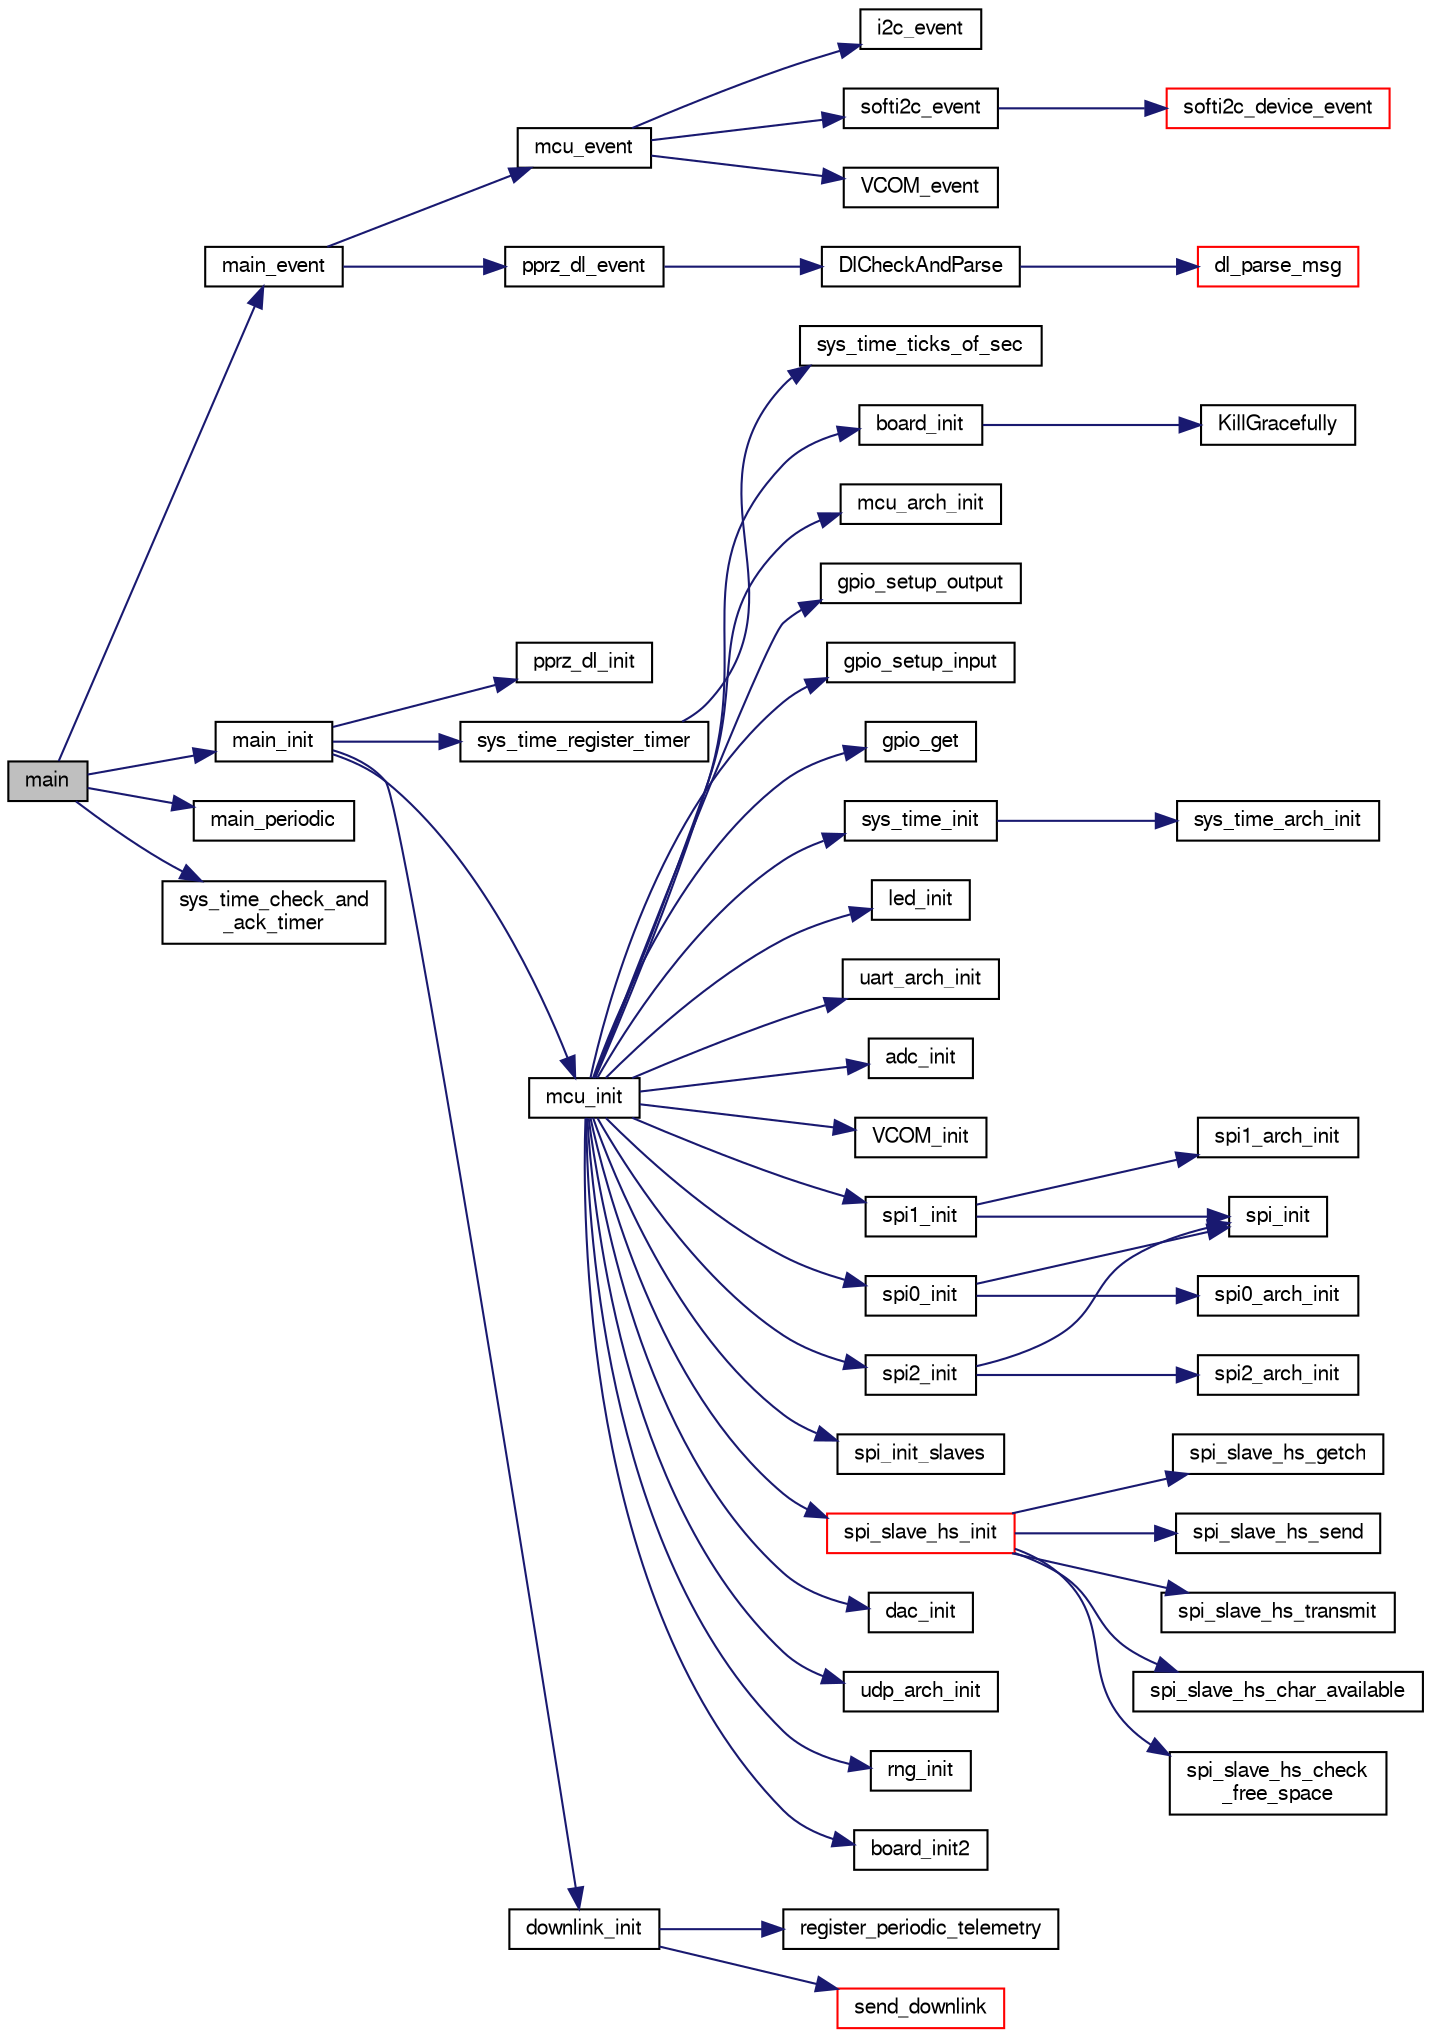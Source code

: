 digraph "main"
{
  edge [fontname="FreeSans",fontsize="10",labelfontname="FreeSans",labelfontsize="10"];
  node [fontname="FreeSans",fontsize="10",shape=record];
  rankdir="LR";
  Node1 [label="main",height=0.2,width=0.4,color="black", fillcolor="grey75", style="filled", fontcolor="black"];
  Node1 -> Node2 [color="midnightblue",fontsize="10",style="solid",fontname="FreeSans"];
  Node2 [label="main_event",height=0.2,width=0.4,color="black", fillcolor="white", style="filled",URL="$setup__actuators_8c.html#a319a645047f275499aa30b0bc08c6e10"];
  Node2 -> Node3 [color="midnightblue",fontsize="10",style="solid",fontname="FreeSans"];
  Node3 [label="mcu_event",height=0.2,width=0.4,color="black", fillcolor="white", style="filled",URL="$group__mcu__periph.html#gaf44fd3e4d3d56943e4d0e89100974b07",tooltip="MCU event functions. "];
  Node3 -> Node4 [color="midnightblue",fontsize="10",style="solid",fontname="FreeSans"];
  Node4 [label="i2c_event",height=0.2,width=0.4,color="black", fillcolor="white", style="filled",URL="$group__i2c.html#ga05763355d0e087ba41feab61dd773fe6",tooltip="i2c_event() function "];
  Node3 -> Node5 [color="midnightblue",fontsize="10",style="solid",fontname="FreeSans"];
  Node5 [label="softi2c_event",height=0.2,width=0.4,color="black", fillcolor="white", style="filled",URL="$softi2c_8c.html#a00f14c5101231479a8ceab61ae4cad7c"];
  Node5 -> Node6 [color="midnightblue",fontsize="10",style="solid",fontname="FreeSans"];
  Node6 [label="softi2c_device_event",height=0.2,width=0.4,color="red", fillcolor="white", style="filled",URL="$softi2c_8c.html#a25e9e1f40150fe875f3f75fd2b079618"];
  Node3 -> Node7 [color="midnightblue",fontsize="10",style="solid",fontname="FreeSans"];
  Node7 [label="VCOM_event",height=0.2,width=0.4,color="black", fillcolor="white", style="filled",URL="$lpc21_2usb__ser__hw_8c.html#a15c895e4456578b3ca2818c1e17c832a"];
  Node2 -> Node8 [color="midnightblue",fontsize="10",style="solid",fontname="FreeSans"];
  Node8 [label="pprz_dl_event",height=0.2,width=0.4,color="black", fillcolor="white", style="filled",URL="$pprz__dl_8c.html#adfe1564dac687b426549de7dfe029931",tooltip="Datalink Event. "];
  Node8 -> Node9 [color="midnightblue",fontsize="10",style="solid",fontname="FreeSans"];
  Node9 [label="DlCheckAndParse",height=0.2,width=0.4,color="black", fillcolor="white", style="filled",URL="$datalink_8h.html#aa9106add8d47671f6ebb3d8321813611",tooltip="Check for new message and parse. "];
  Node9 -> Node10 [color="midnightblue",fontsize="10",style="solid",fontname="FreeSans"];
  Node10 [label="dl_parse_msg",height=0.2,width=0.4,color="red", fillcolor="white", style="filled",URL="$datalink_8h.html#ad118dedfd61ae7367be31daafcc47f99",tooltip="Should be called when chars are available in dl_buffer. "];
  Node1 -> Node11 [color="midnightblue",fontsize="10",style="solid",fontname="FreeSans"];
  Node11 [label="main_init",height=0.2,width=0.4,color="black", fillcolor="white", style="filled",URL="$setup__actuators_8c.html#afaa8374e20b79aaf7cfcea5ad9467ab1"];
  Node11 -> Node12 [color="midnightblue",fontsize="10",style="solid",fontname="FreeSans"];
  Node12 [label="mcu_init",height=0.2,width=0.4,color="black", fillcolor="white", style="filled",URL="$group__mcu__periph.html#ga9af744358ff4b1e3e33d7dd170862f9b",tooltip="Microcontroller peripherals initialization. "];
  Node12 -> Node13 [color="midnightblue",fontsize="10",style="solid",fontname="FreeSans"];
  Node13 [label="board_init",height=0.2,width=0.4,color="black", fillcolor="white", style="filled",URL="$group__mcu__periph.html#ga916f2adc2080b4fe88034086d107a8dc",tooltip="Optional board init function called at the start of mcu_init(). "];
  Node13 -> Node14 [color="midnightblue",fontsize="10",style="solid",fontname="FreeSans"];
  Node14 [label="KillGracefully",height=0.2,width=0.4,color="black", fillcolor="white", style="filled",URL="$ardrone_2board_8c.html#a646b7f375c14d15f1aa843bbe058634f"];
  Node12 -> Node15 [color="midnightblue",fontsize="10",style="solid",fontname="FreeSans"];
  Node15 [label="mcu_arch_init",height=0.2,width=0.4,color="black", fillcolor="white", style="filled",URL="$chibios_2mcu__arch_8c.html#a87671303c7d4a9264b1ffbb07e87f454"];
  Node12 -> Node16 [color="midnightblue",fontsize="10",style="solid",fontname="FreeSans"];
  Node16 [label="gpio_setup_output",height=0.2,width=0.4,color="black", fillcolor="white", style="filled",URL="$chibios_2mcu__periph_2gpio__arch_8c.html#a614c4a447f1e43381d92c682ac3b953f",tooltip="Setup one or more pins of the given GPIO port as outputs. "];
  Node12 -> Node17 [color="midnightblue",fontsize="10",style="solid",fontname="FreeSans"];
  Node17 [label="gpio_setup_input",height=0.2,width=0.4,color="black", fillcolor="white", style="filled",URL="$chibios_2mcu__periph_2gpio__arch_8c.html#ae7d0172a824f41338c10872b96cc541b",tooltip="Setup one or more pins of the given GPIO port as inputs. "];
  Node12 -> Node18 [color="midnightblue",fontsize="10",style="solid",fontname="FreeSans"];
  Node18 [label="gpio_get",height=0.2,width=0.4,color="black", fillcolor="white", style="filled",URL="$chibios_2mcu__periph_2gpio__arch_8h.html#afd6403990094d8cd6010b2e641a977da",tooltip="Get level of a gpio. "];
  Node12 -> Node19 [color="midnightblue",fontsize="10",style="solid",fontname="FreeSans"];
  Node19 [label="sys_time_init",height=0.2,width=0.4,color="black", fillcolor="white", style="filled",URL="$sys__time_8c.html#a1e6b75f4db9128a3326d8a6283b0af43"];
  Node19 -> Node20 [color="midnightblue",fontsize="10",style="solid",fontname="FreeSans"];
  Node20 [label="sys_time_arch_init",height=0.2,width=0.4,color="black", fillcolor="white", style="filled",URL="$chibios_2mcu__periph_2sys__time__arch_8c.html#a9b31c2feb846b96205ae20ea6883e1c4"];
  Node12 -> Node21 [color="midnightblue",fontsize="10",style="solid",fontname="FreeSans"];
  Node21 [label="led_init",height=0.2,width=0.4,color="black", fillcolor="white", style="filled",URL="$led_8h.html#a9d9d9b1f30592189c3aa7358c626218f",tooltip="Automatic initialization of actived LED Set to OFF at startup. "];
  Node12 -> Node22 [color="midnightblue",fontsize="10",style="solid",fontname="FreeSans"];
  Node22 [label="uart_arch_init",height=0.2,width=0.4,color="black", fillcolor="white", style="filled",URL="$linux_2mcu__periph_2uart__arch_8c.html#a7e440684a8b6a4088b2f1d5b4dc47587"];
  Node12 -> Node23 [color="midnightblue",fontsize="10",style="solid",fontname="FreeSans"];
  Node23 [label="adc_init",height=0.2,width=0.4,color="black", fillcolor="white", style="filled",URL="$chibios_2mcu__periph_2adc__arch_8c.html#a2b815e6730e8723a6d1d06d9ef8f31c0",tooltip="Adc init. "];
  Node12 -> Node24 [color="midnightblue",fontsize="10",style="solid",fontname="FreeSans"];
  Node24 [label="VCOM_init",height=0.2,width=0.4,color="black", fillcolor="white", style="filled",URL="$lpc21_2usb__ser__hw_8c.html#a96a54f28bfc8bc28963cd2fac74609cd"];
  Node12 -> Node25 [color="midnightblue",fontsize="10",style="solid",fontname="FreeSans"];
  Node25 [label="spi0_init",height=0.2,width=0.4,color="black", fillcolor="white", style="filled",URL="$group__spi.html#ga2437939c4fca0a4a5a4f79460ed3f731"];
  Node25 -> Node26 [color="midnightblue",fontsize="10",style="solid",fontname="FreeSans"];
  Node26 [label="spi_init",height=0.2,width=0.4,color="black", fillcolor="white", style="filled",URL="$group__spi.html#ga6c0861f0c2184cab82f883ca29312011",tooltip="Initialize a spi peripheral. "];
  Node25 -> Node27 [color="midnightblue",fontsize="10",style="solid",fontname="FreeSans"];
  Node27 [label="spi0_arch_init",height=0.2,width=0.4,color="black", fillcolor="white", style="filled",URL="$group__spi.html#gab8cb9f918fae47c201bf233a0b3b282f",tooltip="Architecture dependent SPI0 initialization. "];
  Node12 -> Node28 [color="midnightblue",fontsize="10",style="solid",fontname="FreeSans"];
  Node28 [label="spi1_init",height=0.2,width=0.4,color="black", fillcolor="white", style="filled",URL="$group__spi.html#ga7da3469436debceb731ecb76c920efda"];
  Node28 -> Node26 [color="midnightblue",fontsize="10",style="solid",fontname="FreeSans"];
  Node28 -> Node29 [color="midnightblue",fontsize="10",style="solid",fontname="FreeSans"];
  Node29 [label="spi1_arch_init",height=0.2,width=0.4,color="black", fillcolor="white", style="filled",URL="$group__spi.html#gaaba00866ddaf960c0c761e61f81e5216",tooltip="Architecture dependent SPI1 initialization. "];
  Node12 -> Node30 [color="midnightblue",fontsize="10",style="solid",fontname="FreeSans"];
  Node30 [label="spi2_init",height=0.2,width=0.4,color="black", fillcolor="white", style="filled",URL="$group__spi.html#ga1c8c4e89459606c70f6749714abd4a86"];
  Node30 -> Node26 [color="midnightblue",fontsize="10",style="solid",fontname="FreeSans"];
  Node30 -> Node31 [color="midnightblue",fontsize="10",style="solid",fontname="FreeSans"];
  Node31 [label="spi2_arch_init",height=0.2,width=0.4,color="black", fillcolor="white", style="filled",URL="$group__spi.html#gae6c7e2bb3fb354f3b98282386b41bf70",tooltip="Architecture dependent SPI2 initialization. "];
  Node12 -> Node32 [color="midnightblue",fontsize="10",style="solid",fontname="FreeSans"];
  Node32 [label="spi_init_slaves",height=0.2,width=0.4,color="black", fillcolor="white", style="filled",URL="$group__spi.html#gafc9125c5764a6749703ae4f1303a16f3",tooltip="spi_init_slaves() function "];
  Node12 -> Node33 [color="midnightblue",fontsize="10",style="solid",fontname="FreeSans"];
  Node33 [label="spi_slave_hs_init",height=0.2,width=0.4,color="red", fillcolor="white", style="filled",URL="$spi__slave__hs__arch_8c.html#ad7c7233ab7697ee83d0228fe95b0c048"];
  Node33 -> Node34 [color="midnightblue",fontsize="10",style="solid",fontname="FreeSans"];
  Node34 [label="spi_slave_hs_char_available",height=0.2,width=0.4,color="black", fillcolor="white", style="filled",URL="$spi__slave__hs__arch_8c.html#a3eb5625306bbd0528404bdbec1fe2cd2"];
  Node33 -> Node35 [color="midnightblue",fontsize="10",style="solid",fontname="FreeSans"];
  Node35 [label="spi_slave_hs_check\l_free_space",height=0.2,width=0.4,color="black", fillcolor="white", style="filled",URL="$spi__slave__hs__arch_8c.html#a1fbf621e4a85b6c6293bcf41fe40aabc"];
  Node33 -> Node36 [color="midnightblue",fontsize="10",style="solid",fontname="FreeSans"];
  Node36 [label="spi_slave_hs_getch",height=0.2,width=0.4,color="black", fillcolor="white", style="filled",URL="$spi__slave__hs__arch_8c.html#a26f8e1cbe59fb380e629b47643ed5a1e"];
  Node33 -> Node37 [color="midnightblue",fontsize="10",style="solid",fontname="FreeSans"];
  Node37 [label="spi_slave_hs_send",height=0.2,width=0.4,color="black", fillcolor="white", style="filled",URL="$spi__slave__hs__arch_8c.html#a764936204b755d8bb7208f60debf35e4"];
  Node33 -> Node38 [color="midnightblue",fontsize="10",style="solid",fontname="FreeSans"];
  Node38 [label="spi_slave_hs_transmit",height=0.2,width=0.4,color="black", fillcolor="white", style="filled",URL="$spi__slave__hs__arch_8c.html#a033ab4abb6640b043dabebdb27e37692"];
  Node12 -> Node39 [color="midnightblue",fontsize="10",style="solid",fontname="FreeSans"];
  Node39 [label="dac_init",height=0.2,width=0.4,color="black", fillcolor="white", style="filled",URL="$dac__arch_8c.html#a6e622fafee8436bf9cf9f6b120352e3c"];
  Node12 -> Node40 [color="midnightblue",fontsize="10",style="solid",fontname="FreeSans"];
  Node40 [label="udp_arch_init",height=0.2,width=0.4,color="black", fillcolor="white", style="filled",URL="$linux_2mcu__periph_2udp__arch_8c.html#a665732768aad2a0f4b0a396d96485cc2"];
  Node12 -> Node41 [color="midnightblue",fontsize="10",style="solid",fontname="FreeSans"];
  Node41 [label="rng_init",height=0.2,width=0.4,color="black", fillcolor="white", style="filled",URL="$chibios_2mcu__periph_2rng__arch_8c.html#ad5a3df3d0092f55f6ea54ccaa7daf3dc"];
  Node12 -> Node42 [color="midnightblue",fontsize="10",style="solid",fontname="FreeSans"];
  Node42 [label="board_init2",height=0.2,width=0.4,color="black", fillcolor="white", style="filled",URL="$group__mcu__periph.html#gaf8669c6ba2d12460cf1172edd1a5e4a3",tooltip="Optional board init function called at the end of mcu_init(). "];
  Node11 -> Node43 [color="midnightblue",fontsize="10",style="solid",fontname="FreeSans"];
  Node43 [label="downlink_init",height=0.2,width=0.4,color="black", fillcolor="white", style="filled",URL="$downlink_8c.html#afd49e1738cc6ad57218b944dcb94f73b"];
  Node43 -> Node44 [color="midnightblue",fontsize="10",style="solid",fontname="FreeSans"];
  Node44 [label="register_periodic_telemetry",height=0.2,width=0.4,color="black", fillcolor="white", style="filled",URL="$telemetry_8c.html#a8b8cf43739f06c54d16370c141b541a0",tooltip="Register a telemetry callback function. "];
  Node43 -> Node45 [color="midnightblue",fontsize="10",style="solid",fontname="FreeSans"];
  Node45 [label="send_downlink",height=0.2,width=0.4,color="red", fillcolor="white", style="filled",URL="$downlink_8c.html#af23b2b19aabf230dd8e4bb719c3d4f34"];
  Node11 -> Node46 [color="midnightblue",fontsize="10",style="solid",fontname="FreeSans"];
  Node46 [label="pprz_dl_init",height=0.2,width=0.4,color="black", fillcolor="white", style="filled",URL="$pprz__dl_8c.html#a6d36e01500ee43587013813aacb843c2",tooltip="Init function. "];
  Node11 -> Node47 [color="midnightblue",fontsize="10",style="solid",fontname="FreeSans"];
  Node47 [label="sys_time_register_timer",height=0.2,width=0.4,color="black", fillcolor="white", style="filled",URL="$sys__time_8c.html#a3ababed8b6819006aaf919a663efe8cd",tooltip="Register a new system timer. "];
  Node47 -> Node48 [color="midnightblue",fontsize="10",style="solid",fontname="FreeSans"];
  Node48 [label="sys_time_ticks_of_sec",height=0.2,width=0.4,color="black", fillcolor="white", style="filled",URL="$sys__time_8h.html#a2894f16d75a4d3c6ad1449d7bba85406"];
  Node1 -> Node49 [color="midnightblue",fontsize="10",style="solid",fontname="FreeSans"];
  Node49 [label="main_periodic",height=0.2,width=0.4,color="black", fillcolor="white", style="filled",URL="$setup__actuators_8c.html#a433218491d8e51ae032540c2c00d263f"];
  Node1 -> Node50 [color="midnightblue",fontsize="10",style="solid",fontname="FreeSans"];
  Node50 [label="sys_time_check_and\l_ack_timer",height=0.2,width=0.4,color="black", fillcolor="white", style="filled",URL="$sys__time_8h.html#a51e98e20394934c8db19022ab2adc4c1",tooltip="Check if timer has elapsed. "];
}
